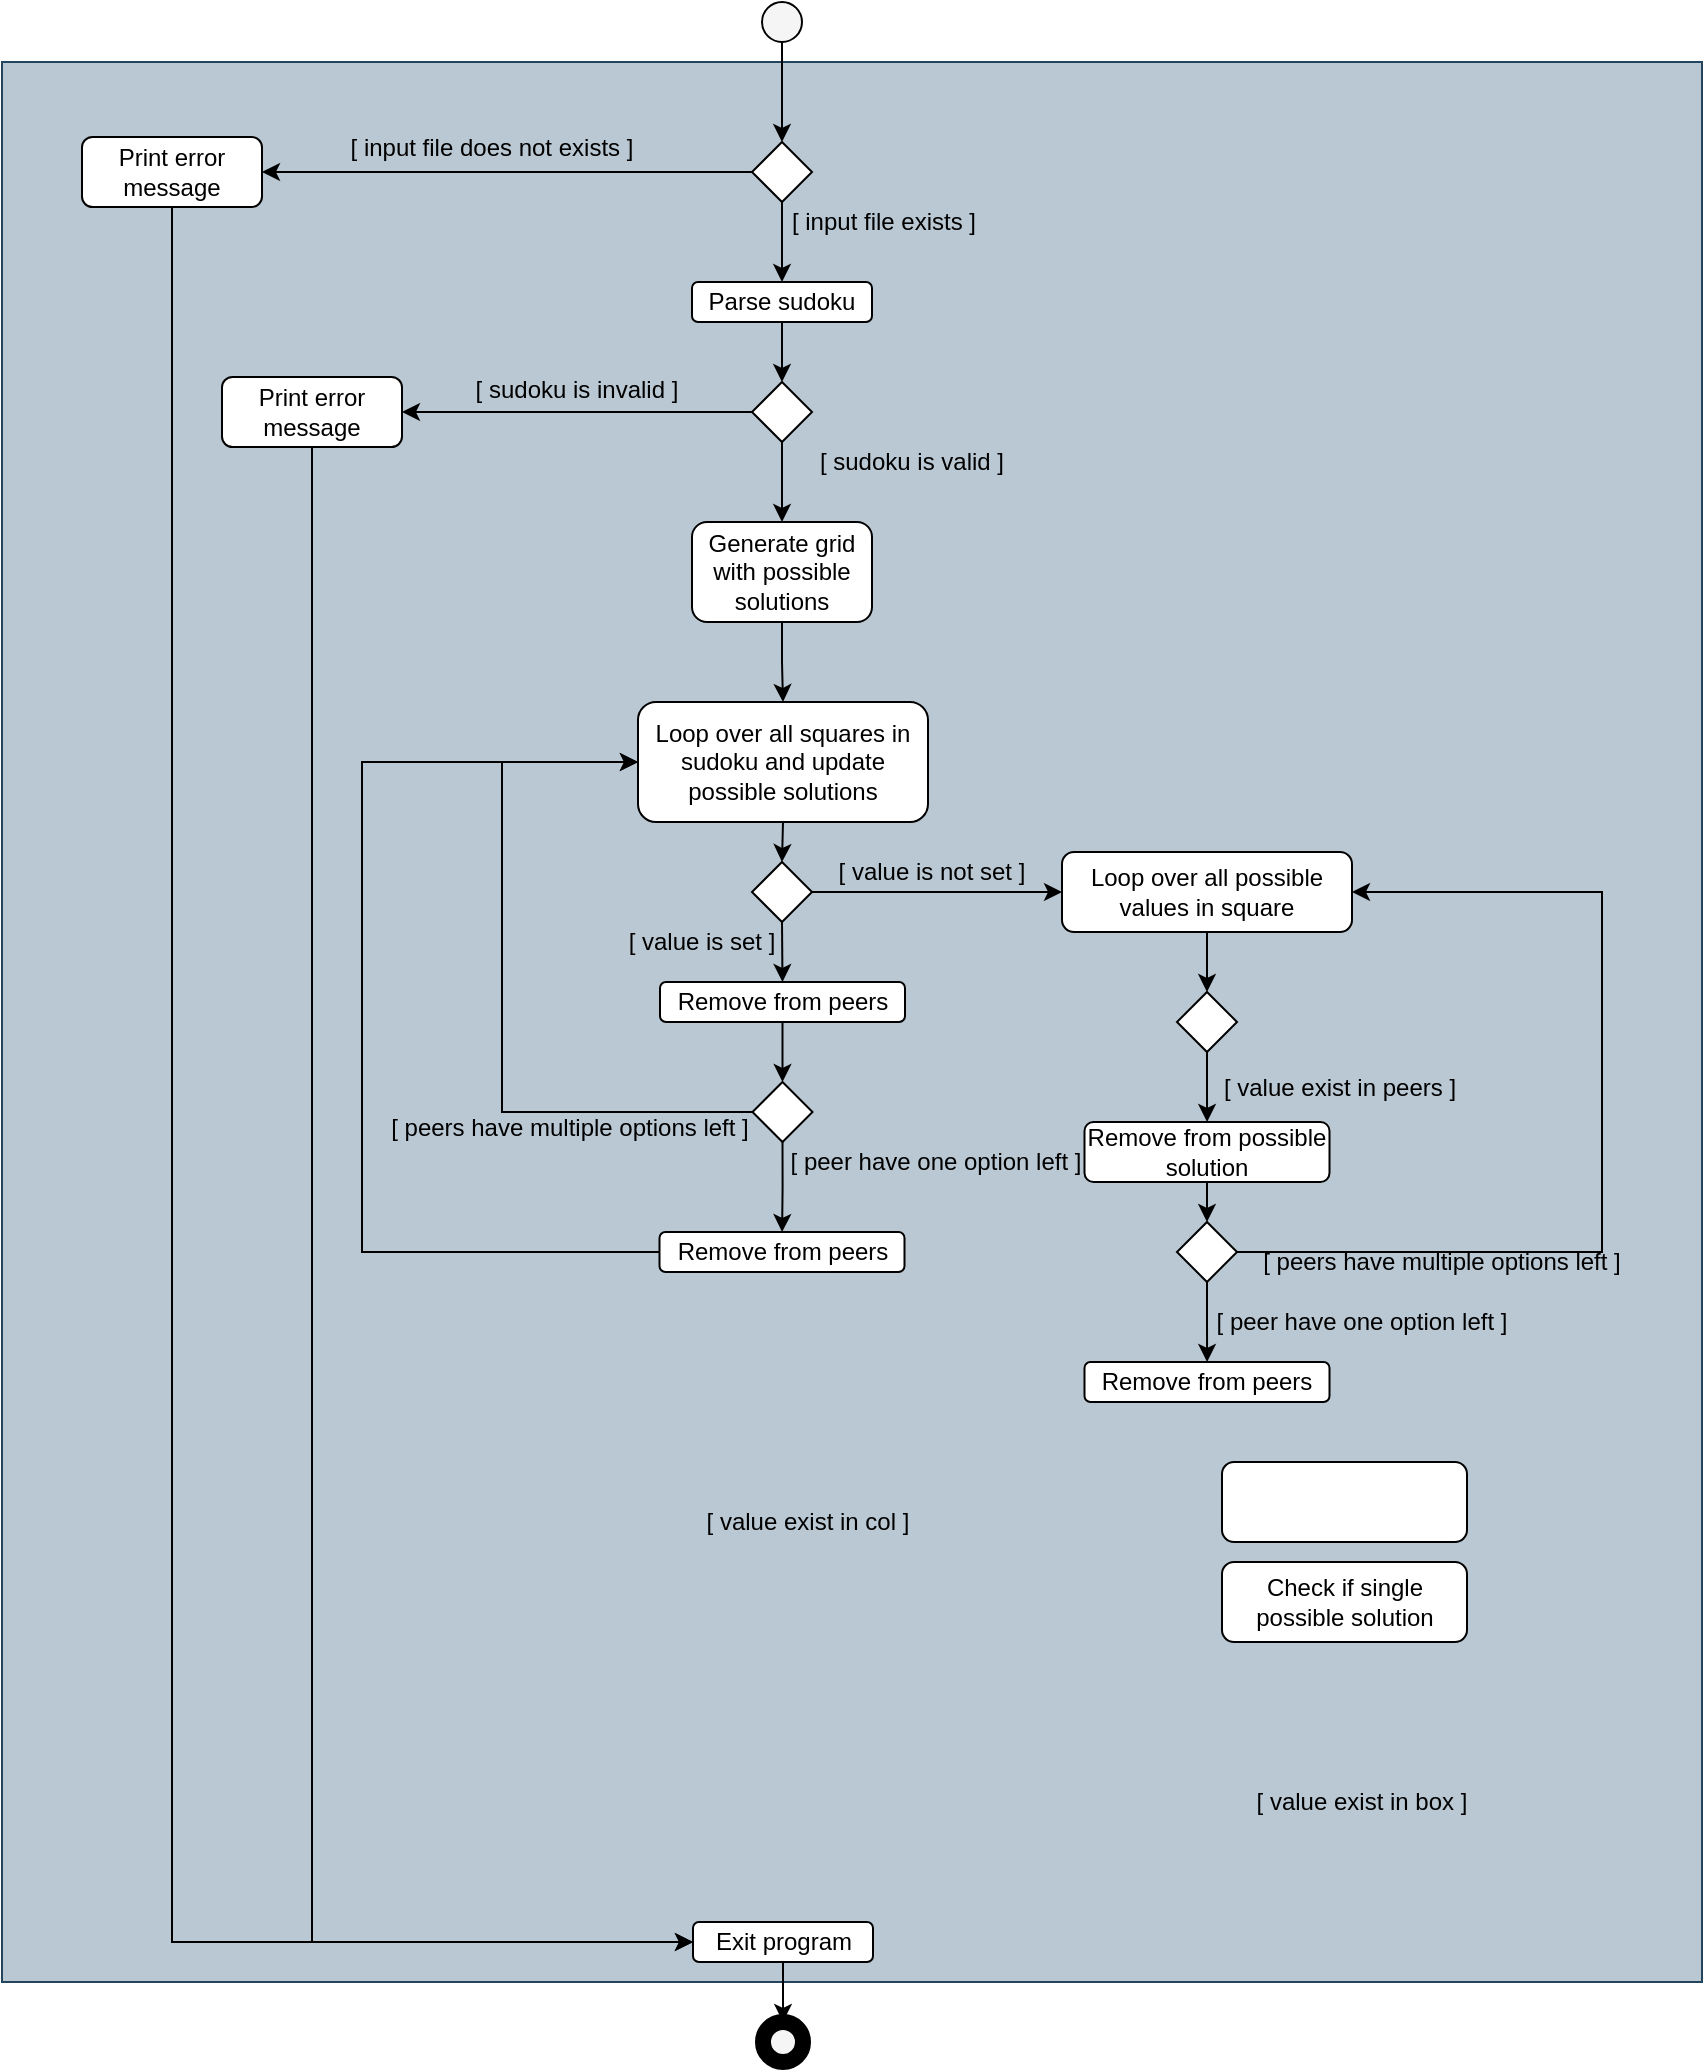 <mxfile>
    <diagram id="WVgBbW8-jreMjBm_qAhJ" name="Page-1">
        <mxGraphModel dx="2224" dy="918" grid="1" gridSize="10" guides="1" tooltips="1" connect="1" arrows="1" fold="1" page="1" pageScale="1" pageWidth="850" pageHeight="1100" math="0" shadow="0">
            <root>
                <mxCell id="0"/>
                <mxCell id="1" parent="0"/>
                <mxCell id="3" value="" style="rounded=0;whiteSpace=wrap;html=1;fillColor=#bac8d3;strokeColor=#23445d;glass=0;" vertex="1" parent="1">
                    <mxGeometry x="-90" y="90" width="850" height="960" as="geometry"/>
                </mxCell>
                <mxCell id="9" style="edgeStyle=orthogonalEdgeStyle;rounded=0;orthogonalLoop=1;jettySize=auto;html=1;exitX=0.5;exitY=1;exitDx=0;exitDy=0;strokeColor=#000000;" edge="1" parent="1" source="2" target="8">
                    <mxGeometry relative="1" as="geometry"/>
                </mxCell>
                <mxCell id="2" value="" style="ellipse;whiteSpace=wrap;html=1;aspect=fixed;fillColor=#f5f5f5;fontColor=#333333;strokeColor=#000000;" vertex="1" parent="1">
                    <mxGeometry x="290" y="60" width="20" height="20" as="geometry"/>
                </mxCell>
                <mxCell id="5" value="" style="ellipse;whiteSpace=wrap;html=1;aspect=fixed;fillColor=#f5f5f5;fontColor=#333333;strokeWidth=8;strokeColor=#000000;" vertex="1" parent="1">
                    <mxGeometry x="290.5" y="1070" width="20" height="20" as="geometry"/>
                </mxCell>
                <mxCell id="11" style="edgeStyle=orthogonalEdgeStyle;rounded=0;orthogonalLoop=1;jettySize=auto;html=1;exitX=0.5;exitY=1;exitDx=0;exitDy=0;entryX=0.5;entryY=0;entryDx=0;entryDy=0;strokeColor=#000000;" edge="1" parent="1" source="8" target="23">
                    <mxGeometry relative="1" as="geometry"/>
                </mxCell>
                <mxCell id="35" style="edgeStyle=orthogonalEdgeStyle;rounded=0;orthogonalLoop=1;jettySize=auto;html=1;exitX=0;exitY=0.5;exitDx=0;exitDy=0;entryX=1;entryY=0.5;entryDx=0;entryDy=0;fontColor=#FFFFFF;strokeColor=#000000;" edge="1" parent="1" source="8" target="30">
                    <mxGeometry relative="1" as="geometry">
                        <Array as="points">
                            <mxPoint x="40" y="145"/>
                        </Array>
                    </mxGeometry>
                </mxCell>
                <mxCell id="8" value="" style="rhombus;whiteSpace=wrap;html=1;rounded=0;glass=0;strokeColor=#000000;strokeWidth=1;fillColor=#FFFFFF;" vertex="1" parent="1">
                    <mxGeometry x="285" y="130" width="30" height="30" as="geometry"/>
                </mxCell>
                <mxCell id="31" style="edgeStyle=orthogonalEdgeStyle;rounded=0;orthogonalLoop=1;jettySize=auto;html=1;exitX=0;exitY=0.5;exitDx=0;exitDy=0;fontColor=#FFFFFF;strokeColor=none;startArrow=none;" edge="1" parent="1" source="37">
                    <mxGeometry relative="1" as="geometry">
                        <mxPoint x="-10" y="265" as="targetPoint"/>
                    </mxGeometry>
                </mxCell>
                <mxCell id="40" style="edgeStyle=orthogonalEdgeStyle;rounded=0;orthogonalLoop=1;jettySize=auto;html=1;exitX=0;exitY=0.5;exitDx=0;exitDy=0;entryX=1;entryY=0.5;entryDx=0;entryDy=0;fontColor=#FFFFFF;strokeColor=#000000;" edge="1" parent="1" source="10" target="37">
                    <mxGeometry relative="1" as="geometry"/>
                </mxCell>
                <mxCell id="45" style="edgeStyle=orthogonalEdgeStyle;rounded=0;orthogonalLoop=1;jettySize=auto;html=1;exitX=0.5;exitY=1;exitDx=0;exitDy=0;entryX=0.5;entryY=0;entryDx=0;entryDy=0;fontColor=#FFFFFF;strokeColor=#000000;" edge="1" parent="1" source="10" target="44">
                    <mxGeometry relative="1" as="geometry"/>
                </mxCell>
                <mxCell id="10" value="" style="rhombus;whiteSpace=wrap;html=1;rounded=0;glass=0;strokeColor=#000000;strokeWidth=1;fillColor=#FFFFFF;" vertex="1" parent="1">
                    <mxGeometry x="285" y="250" width="30" height="30" as="geometry"/>
                </mxCell>
                <mxCell id="20" style="edgeStyle=orthogonalEdgeStyle;rounded=0;orthogonalLoop=1;jettySize=auto;html=1;exitX=0.5;exitY=1;exitDx=0;exitDy=0;entryX=0.5;entryY=0;entryDx=0;entryDy=0;fontColor=#FFFFFF;strokeColor=#000000;" edge="1" parent="1" source="15" target="5">
                    <mxGeometry relative="1" as="geometry"/>
                </mxCell>
                <mxCell id="15" value="Exit program" style="text;html=1;align=center;verticalAlign=middle;whiteSpace=wrap;rounded=1;glass=0;fillColor=#FFFFFF;strokeColor=#000000;fontColor=#000000;" vertex="1" parent="1">
                    <mxGeometry x="255.5" y="1020" width="90" height="20" as="geometry"/>
                </mxCell>
                <mxCell id="18" value="&lt;font color=&quot;#000000&quot;&gt;[ input file exists ]&lt;/font&gt;" style="text;html=1;strokeColor=none;fillColor=none;align=center;verticalAlign=middle;whiteSpace=wrap;rounded=0;glass=0;fontColor=#FFFFFF;" vertex="1" parent="1">
                    <mxGeometry x="301" y="160" width="100" height="20" as="geometry"/>
                </mxCell>
                <mxCell id="19" value="&lt;font color=&quot;#000000&quot;&gt;[ input file does not exists ]&lt;/font&gt;" style="text;html=1;strokeColor=none;fillColor=none;align=center;verticalAlign=middle;whiteSpace=wrap;rounded=0;glass=0;fontColor=#FFFFFF;" vertex="1" parent="1">
                    <mxGeometry x="70" y="123" width="170" height="20" as="geometry"/>
                </mxCell>
                <mxCell id="21" value="&lt;font color=&quot;#000000&quot;&gt;[ sudoku is valid ]&lt;/font&gt;" style="text;html=1;strokeColor=none;fillColor=none;align=center;verticalAlign=middle;whiteSpace=wrap;rounded=0;glass=0;fontColor=#FFFFFF;" vertex="1" parent="1">
                    <mxGeometry x="315" y="280" width="100" height="20" as="geometry"/>
                </mxCell>
                <mxCell id="25" style="edgeStyle=orthogonalEdgeStyle;rounded=0;orthogonalLoop=1;jettySize=auto;html=1;exitX=0.5;exitY=1;exitDx=0;exitDy=0;entryX=0.5;entryY=0;entryDx=0;entryDy=0;fontColor=#FFFFFF;strokeColor=#000000;" edge="1" parent="1" source="23" target="10">
                    <mxGeometry relative="1" as="geometry"/>
                </mxCell>
                <mxCell id="23" value="Parse sudoku" style="text;html=1;align=center;verticalAlign=middle;whiteSpace=wrap;rounded=1;glass=0;fillColor=#FFFFFF;strokeColor=#000000;fontColor=#000000;" vertex="1" parent="1">
                    <mxGeometry x="255" y="200" width="90" height="20" as="geometry"/>
                </mxCell>
                <mxCell id="28" value="&lt;font color=&quot;#000000&quot;&gt;[ sudoku is invalid ]&lt;/font&gt;" style="text;html=1;strokeColor=none;fillColor=none;align=center;verticalAlign=middle;whiteSpace=wrap;rounded=0;glass=0;fontColor=#FFFFFF;" vertex="1" parent="1">
                    <mxGeometry x="140" y="244" width="115" height="20" as="geometry"/>
                </mxCell>
                <mxCell id="36" style="edgeStyle=orthogonalEdgeStyle;rounded=0;orthogonalLoop=1;jettySize=auto;html=1;entryX=0;entryY=0.5;entryDx=0;entryDy=0;fontColor=#FFFFFF;strokeColor=#000000;" edge="1" parent="1" source="30" target="15">
                    <mxGeometry relative="1" as="geometry">
                        <Array as="points">
                            <mxPoint x="-5" y="1030"/>
                        </Array>
                    </mxGeometry>
                </mxCell>
                <mxCell id="30" value="Print error message" style="text;html=1;align=center;verticalAlign=middle;whiteSpace=wrap;rounded=1;glass=0;fillColor=#FFFFFF;strokeColor=#000000;fontColor=#000000;" vertex="1" parent="1">
                    <mxGeometry x="-50" y="127.5" width="90" height="35" as="geometry"/>
                </mxCell>
                <mxCell id="41" style="edgeStyle=orthogonalEdgeStyle;rounded=0;orthogonalLoop=1;jettySize=auto;html=1;exitX=0.5;exitY=1;exitDx=0;exitDy=0;entryX=0;entryY=0.5;entryDx=0;entryDy=0;fontColor=#FFFFFF;strokeColor=#000000;" edge="1" parent="1" source="37" target="15">
                    <mxGeometry relative="1" as="geometry"/>
                </mxCell>
                <mxCell id="37" value="Print error message" style="text;html=1;align=center;verticalAlign=middle;whiteSpace=wrap;rounded=1;glass=0;fillColor=#FFFFFF;strokeColor=#000000;fontColor=#000000;" vertex="1" parent="1">
                    <mxGeometry x="20" y="247.5" width="90" height="35" as="geometry"/>
                </mxCell>
                <mxCell id="39" value="" style="edgeStyle=orthogonalEdgeStyle;rounded=0;orthogonalLoop=1;jettySize=auto;html=1;exitX=0;exitY=0.5;exitDx=0;exitDy=0;fontColor=#FFFFFF;strokeColor=none;endArrow=none;" edge="1" parent="1" source="10" target="37">
                    <mxGeometry relative="1" as="geometry">
                        <mxPoint x="-10" y="265" as="targetPoint"/>
                        <mxPoint x="285" y="265" as="sourcePoint"/>
                    </mxGeometry>
                </mxCell>
                <mxCell id="54" style="edgeStyle=orthogonalEdgeStyle;rounded=0;orthogonalLoop=1;jettySize=auto;html=1;exitX=0.5;exitY=1;exitDx=0;exitDy=0;entryX=0.5;entryY=0;entryDx=0;entryDy=0;fontColor=#FFFFFF;strokeColor=#000000;" edge="1" parent="1" source="43" target="53">
                    <mxGeometry relative="1" as="geometry"/>
                </mxCell>
                <mxCell id="43" value="Loop over all squares in sudoku and update possible solutions" style="text;html=1;align=center;verticalAlign=middle;whiteSpace=wrap;rounded=1;glass=0;fillColor=#FFFFFF;strokeColor=#000000;fontColor=#000000;" vertex="1" parent="1">
                    <mxGeometry x="228" y="410" width="145" height="60" as="geometry"/>
                </mxCell>
                <mxCell id="46" style="edgeStyle=orthogonalEdgeStyle;rounded=0;orthogonalLoop=1;jettySize=auto;html=1;exitX=0.5;exitY=1;exitDx=0;exitDy=0;entryX=0.5;entryY=0;entryDx=0;entryDy=0;fontColor=#FFFFFF;strokeColor=#000000;" edge="1" parent="1" source="44" target="43">
                    <mxGeometry relative="1" as="geometry"/>
                </mxCell>
                <mxCell id="44" value="Generate grid with possible solutions" style="text;html=1;align=center;verticalAlign=middle;whiteSpace=wrap;rounded=1;glass=0;fillColor=#FFFFFF;strokeColor=#000000;fontColor=#000000;" vertex="1" parent="1">
                    <mxGeometry x="255" y="320" width="90" height="50" as="geometry"/>
                </mxCell>
                <mxCell id="62" style="edgeStyle=orthogonalEdgeStyle;rounded=0;orthogonalLoop=1;jettySize=auto;html=1;exitX=0.5;exitY=1;exitDx=0;exitDy=0;entryX=0.5;entryY=0;entryDx=0;entryDy=0;fontColor=#FFFFFF;strokeColor=#000000;" edge="1" parent="1" source="48" target="61">
                    <mxGeometry relative="1" as="geometry"/>
                </mxCell>
                <mxCell id="48" value="Remove from peers" style="text;html=1;align=center;verticalAlign=middle;whiteSpace=wrap;rounded=1;glass=0;fillColor=#FFFFFF;strokeColor=#000000;fontColor=#000000;" vertex="1" parent="1">
                    <mxGeometry x="239" y="550" width="122.5" height="20" as="geometry"/>
                </mxCell>
                <mxCell id="50" value="Check if single possible solution" style="text;html=1;align=center;verticalAlign=middle;whiteSpace=wrap;rounded=1;glass=0;fillColor=#FFFFFF;strokeColor=#000000;fontColor=#000000;" vertex="1" parent="1">
                    <mxGeometry x="520" y="840" width="122.5" height="40" as="geometry"/>
                </mxCell>
                <mxCell id="52" value="" style="text;html=1;align=center;verticalAlign=middle;whiteSpace=wrap;rounded=1;glass=0;fillColor=#FFFFFF;strokeColor=#000000;fontColor=#000000;" vertex="1" parent="1">
                    <mxGeometry x="520" y="790" width="122.5" height="40" as="geometry"/>
                </mxCell>
                <mxCell id="57" style="edgeStyle=orthogonalEdgeStyle;rounded=0;orthogonalLoop=1;jettySize=auto;html=1;exitX=0.5;exitY=1;exitDx=0;exitDy=0;entryX=0.5;entryY=0;entryDx=0;entryDy=0;fontColor=#FFFFFF;strokeColor=#000000;" edge="1" parent="1" source="53" target="48">
                    <mxGeometry relative="1" as="geometry"/>
                </mxCell>
                <mxCell id="59" style="edgeStyle=orthogonalEdgeStyle;rounded=0;orthogonalLoop=1;jettySize=auto;html=1;exitX=1;exitY=0.5;exitDx=0;exitDy=0;fontColor=#FFFFFF;strokeColor=#000000;" edge="1" parent="1" source="53" target="58">
                    <mxGeometry relative="1" as="geometry"/>
                </mxCell>
                <mxCell id="53" value="" style="rhombus;whiteSpace=wrap;html=1;rounded=0;glass=0;strokeColor=#000000;strokeWidth=1;fillColor=#FFFFFF;" vertex="1" parent="1">
                    <mxGeometry x="285" y="490" width="30" height="30" as="geometry"/>
                </mxCell>
                <mxCell id="55" value="&lt;font color=&quot;#000000&quot;&gt;[ value is set ]&lt;/font&gt;" style="text;html=1;strokeColor=none;fillColor=none;align=center;verticalAlign=middle;whiteSpace=wrap;rounded=0;glass=0;fontColor=#FFFFFF;" vertex="1" parent="1">
                    <mxGeometry x="210" y="520" width="100" height="20" as="geometry"/>
                </mxCell>
                <mxCell id="56" value="&lt;font color=&quot;#000000&quot;&gt;[ value is not set ]&lt;/font&gt;" style="text;html=1;strokeColor=none;fillColor=none;align=center;verticalAlign=middle;whiteSpace=wrap;rounded=0;glass=0;fontColor=#FFFFFF;" vertex="1" parent="1">
                    <mxGeometry x="325" y="485" width="100" height="20" as="geometry"/>
                </mxCell>
                <mxCell id="70" style="edgeStyle=orthogonalEdgeStyle;rounded=0;orthogonalLoop=1;jettySize=auto;html=1;exitX=0.5;exitY=1;exitDx=0;exitDy=0;entryX=0.5;entryY=0;entryDx=0;entryDy=0;fontColor=#FFFFFF;strokeColor=#000000;" edge="1" parent="1" source="58" target="69">
                    <mxGeometry relative="1" as="geometry"/>
                </mxCell>
                <mxCell id="58" value="Loop over all possible values in square" style="text;html=1;align=center;verticalAlign=middle;whiteSpace=wrap;rounded=1;glass=0;fillColor=#FFFFFF;strokeColor=#000000;fontColor=#000000;" vertex="1" parent="1">
                    <mxGeometry x="440" y="485" width="145" height="40" as="geometry"/>
                </mxCell>
                <mxCell id="63" style="edgeStyle=orthogonalEdgeStyle;rounded=0;orthogonalLoop=1;jettySize=auto;html=1;exitX=0;exitY=0.5;exitDx=0;exitDy=0;entryX=0;entryY=0.5;entryDx=0;entryDy=0;fontColor=#FFFFFF;strokeColor=#000000;" edge="1" parent="1" source="61" target="43">
                    <mxGeometry relative="1" as="geometry">
                        <Array as="points">
                            <mxPoint x="160" y="615"/>
                            <mxPoint x="160" y="440"/>
                        </Array>
                    </mxGeometry>
                </mxCell>
                <mxCell id="66" style="edgeStyle=orthogonalEdgeStyle;rounded=0;orthogonalLoop=1;jettySize=auto;html=1;exitX=0.5;exitY=1;exitDx=0;exitDy=0;fontColor=#FFFFFF;strokeColor=#000000;" edge="1" parent="1" source="61" target="65">
                    <mxGeometry relative="1" as="geometry"/>
                </mxCell>
                <mxCell id="61" value="" style="rhombus;whiteSpace=wrap;html=1;rounded=0;glass=0;strokeColor=#000000;strokeWidth=1;fillColor=#FFFFFF;" vertex="1" parent="1">
                    <mxGeometry x="285.25" y="600" width="30" height="30" as="geometry"/>
                </mxCell>
                <mxCell id="64" value="&lt;font color=&quot;#000000&quot;&gt;[ peers have multiple options left ]&lt;/font&gt;" style="text;html=1;strokeColor=none;fillColor=none;align=center;verticalAlign=middle;whiteSpace=wrap;rounded=0;glass=0;fontColor=#FFFFFF;" vertex="1" parent="1">
                    <mxGeometry x="93.5" y="613" width="200" height="20" as="geometry"/>
                </mxCell>
                <mxCell id="68" style="edgeStyle=orthogonalEdgeStyle;rounded=0;orthogonalLoop=1;jettySize=auto;html=1;exitX=0;exitY=0.5;exitDx=0;exitDy=0;entryX=0;entryY=0.5;entryDx=0;entryDy=0;fontColor=#FFFFFF;strokeColor=#000000;" edge="1" parent="1" source="65" target="43">
                    <mxGeometry relative="1" as="geometry">
                        <Array as="points">
                            <mxPoint x="90" y="685"/>
                            <mxPoint x="90" y="440"/>
                        </Array>
                    </mxGeometry>
                </mxCell>
                <mxCell id="65" value="Remove from peers" style="text;html=1;align=center;verticalAlign=middle;whiteSpace=wrap;rounded=1;glass=0;fillColor=#FFFFFF;strokeColor=#000000;fontColor=#000000;" vertex="1" parent="1">
                    <mxGeometry x="238.75" y="675" width="122.5" height="20" as="geometry"/>
                </mxCell>
                <mxCell id="67" value="&lt;font color=&quot;#000000&quot;&gt;[ peer have one option left ]&lt;/font&gt;" style="text;html=1;strokeColor=none;fillColor=none;align=center;verticalAlign=middle;whiteSpace=wrap;rounded=0;glass=0;fontColor=#FFFFFF;" vertex="1" parent="1">
                    <mxGeometry x="277" y="630" width="200" height="20" as="geometry"/>
                </mxCell>
                <mxCell id="82" style="edgeStyle=orthogonalEdgeStyle;rounded=0;orthogonalLoop=1;jettySize=auto;html=1;exitX=0.5;exitY=1;exitDx=0;exitDy=0;fontColor=#FFFFFF;strokeColor=#000000;" edge="1" parent="1" source="69" target="79">
                    <mxGeometry relative="1" as="geometry"/>
                </mxCell>
                <mxCell id="69" value="" style="rhombus;whiteSpace=wrap;html=1;rounded=0;glass=0;strokeColor=#000000;strokeWidth=1;fillColor=#FFFFFF;" vertex="1" parent="1">
                    <mxGeometry x="497.5" y="555" width="30" height="30" as="geometry"/>
                </mxCell>
                <mxCell id="71" value="&lt;font color=&quot;#000000&quot;&gt;[ value exist in peers ]&lt;/font&gt;" style="text;html=1;strokeColor=none;fillColor=none;align=center;verticalAlign=middle;whiteSpace=wrap;rounded=0;glass=0;fontColor=#FFFFFF;" vertex="1" parent="1">
                    <mxGeometry x="519" y="593" width="120" height="20" as="geometry"/>
                </mxCell>
                <mxCell id="75" style="edgeStyle=orthogonalEdgeStyle;rounded=0;orthogonalLoop=1;jettySize=auto;html=1;exitX=0.5;exitY=1;exitDx=0;exitDy=0;entryX=0.5;entryY=0;entryDx=0;entryDy=0;fontColor=#FFFFFF;strokeColor=#000000;" edge="1" parent="1" source="72">
                    <mxGeometry relative="1" as="geometry">
                        <mxPoint x="512.5" y="680" as="targetPoint"/>
                    </mxGeometry>
                </mxCell>
                <mxCell id="88" style="edgeStyle=orthogonalEdgeStyle;rounded=0;orthogonalLoop=1;jettySize=auto;html=1;exitX=0.5;exitY=1;exitDx=0;exitDy=0;fontColor=#FFFFFF;strokeColor=#000000;" edge="1" parent="1" source="72" target="87">
                    <mxGeometry relative="1" as="geometry"/>
                </mxCell>
                <mxCell id="89" style="edgeStyle=orthogonalEdgeStyle;rounded=0;orthogonalLoop=1;jettySize=auto;html=1;exitX=1;exitY=0.5;exitDx=0;exitDy=0;entryX=1;entryY=0.5;entryDx=0;entryDy=0;fontColor=#FFFFFF;strokeColor=#000000;" edge="1" parent="1" source="72" target="58">
                    <mxGeometry relative="1" as="geometry">
                        <Array as="points">
                            <mxPoint x="710" y="685"/>
                            <mxPoint x="710" y="505"/>
                        </Array>
                    </mxGeometry>
                </mxCell>
                <mxCell id="72" value="" style="rhombus;whiteSpace=wrap;html=1;rounded=0;glass=0;strokeColor=#000000;strokeWidth=1;fillColor=#FFFFFF;" vertex="1" parent="1">
                    <mxGeometry x="497.5" y="670" width="30" height="30" as="geometry"/>
                </mxCell>
                <mxCell id="76" value="&lt;font color=&quot;#000000&quot;&gt;[ value exist in col ]&lt;/font&gt;" style="text;html=1;strokeColor=none;fillColor=none;align=center;verticalAlign=middle;whiteSpace=wrap;rounded=0;glass=0;fontColor=#FFFFFF;" vertex="1" parent="1">
                    <mxGeometry x="253" y="810" width="120" height="20" as="geometry"/>
                </mxCell>
                <mxCell id="78" value="&lt;font color=&quot;#000000&quot;&gt;[ value exist in box ]&lt;/font&gt;" style="text;html=1;strokeColor=none;fillColor=none;align=center;verticalAlign=middle;whiteSpace=wrap;rounded=0;glass=0;fontColor=#FFFFFF;" vertex="1" parent="1">
                    <mxGeometry x="530" y="950" width="120" height="20" as="geometry"/>
                </mxCell>
                <mxCell id="84" style="edgeStyle=orthogonalEdgeStyle;rounded=0;orthogonalLoop=1;jettySize=auto;html=1;exitX=0.5;exitY=1;exitDx=0;exitDy=0;entryX=0.5;entryY=0;entryDx=0;entryDy=0;fontColor=#FFFFFF;strokeColor=#000000;" edge="1" parent="1" source="79" target="72">
                    <mxGeometry relative="1" as="geometry"/>
                </mxCell>
                <mxCell id="79" value="Remove from possible solution" style="text;html=1;align=center;verticalAlign=middle;whiteSpace=wrap;rounded=1;glass=0;fillColor=#FFFFFF;strokeColor=#000000;fontColor=#000000;" vertex="1" parent="1">
                    <mxGeometry x="451.25" y="620" width="122.5" height="30" as="geometry"/>
                </mxCell>
                <mxCell id="85" value="&lt;font color=&quot;#000000&quot;&gt;[ peer have one option left ]&lt;/font&gt;" style="text;html=1;strokeColor=none;fillColor=none;align=center;verticalAlign=middle;whiteSpace=wrap;rounded=0;glass=0;fontColor=#FFFFFF;" vertex="1" parent="1">
                    <mxGeometry x="490" y="710" width="200" height="20" as="geometry"/>
                </mxCell>
                <mxCell id="87" value="Remove from peers" style="text;html=1;align=center;verticalAlign=middle;whiteSpace=wrap;rounded=1;glass=0;fillColor=#FFFFFF;strokeColor=#000000;fontColor=#000000;" vertex="1" parent="1">
                    <mxGeometry x="451.25" y="740" width="122.5" height="20" as="geometry"/>
                </mxCell>
                <mxCell id="90" value="&lt;font color=&quot;#000000&quot;&gt;[ peers have multiple options left ]&lt;/font&gt;" style="text;html=1;strokeColor=none;fillColor=none;align=center;verticalAlign=middle;whiteSpace=wrap;rounded=0;glass=0;fontColor=#FFFFFF;" vertex="1" parent="1">
                    <mxGeometry x="530" y="680" width="200" height="20" as="geometry"/>
                </mxCell>
            </root>
        </mxGraphModel>
    </diagram>
</mxfile>